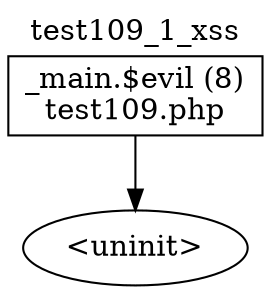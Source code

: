 digraph cfg {
  label="test109_1_xss";
  labelloc=t;
  n1 [shape=box, label="_main.$evil (8)\ntest109.php"];
  n2 [shape=ellipse, label="<uninit>"];
  n1 -> n2;
}
